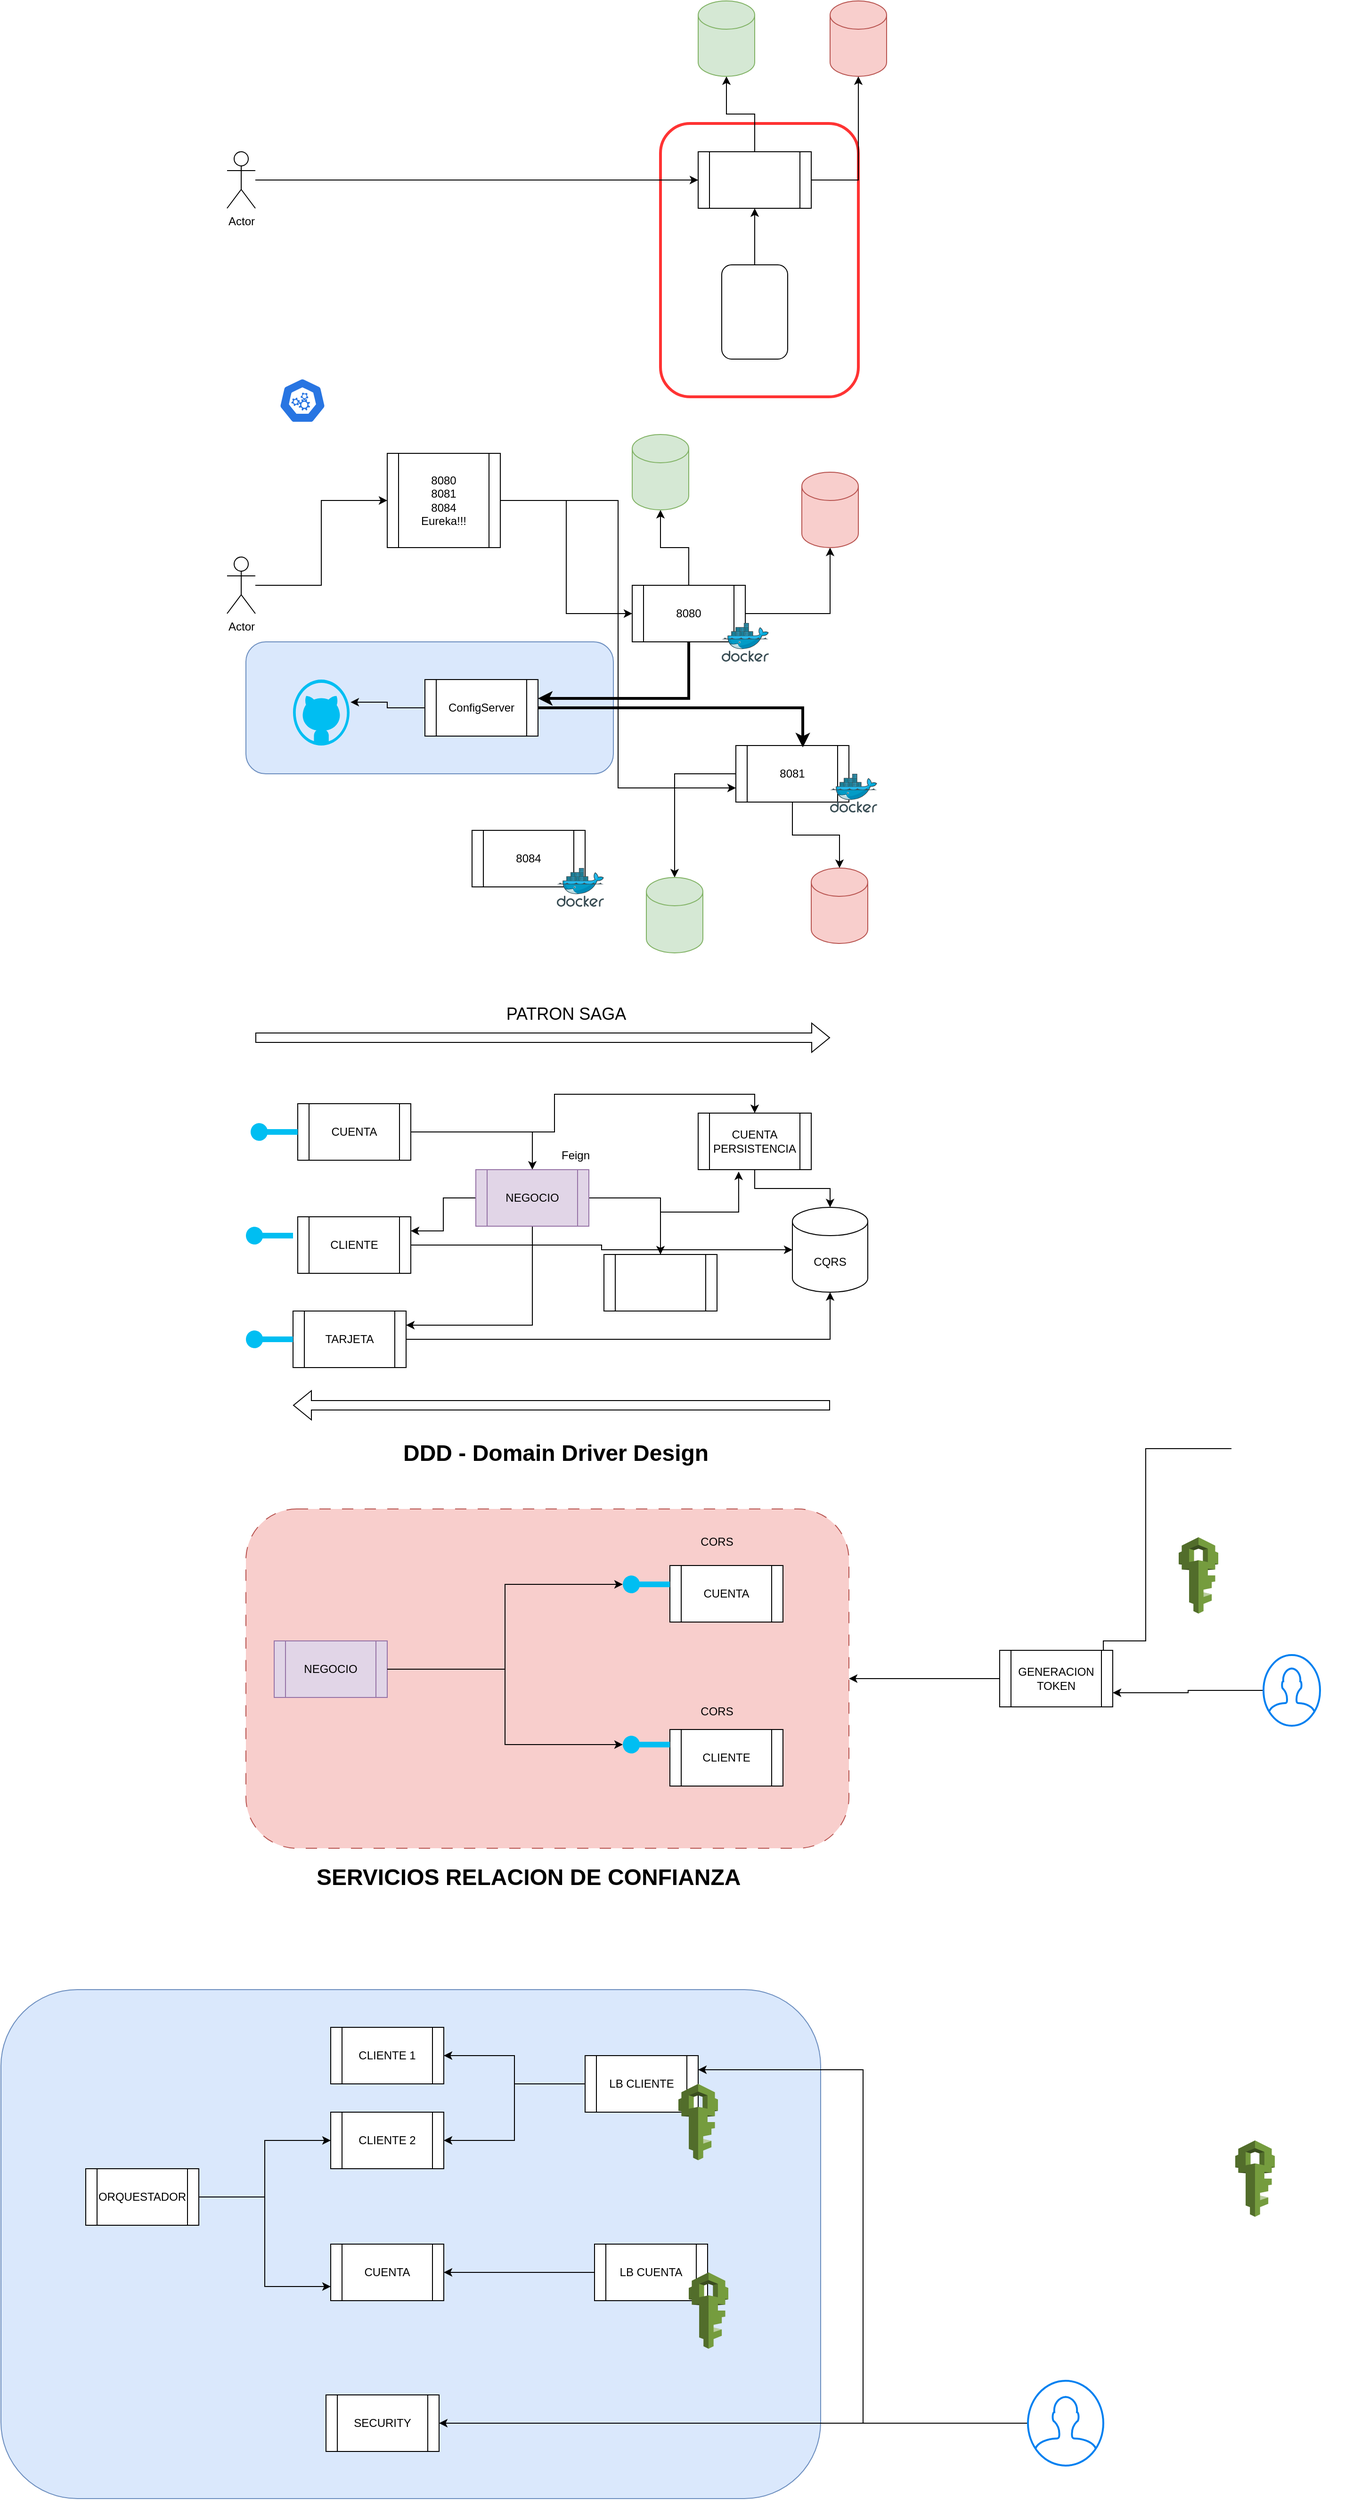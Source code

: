 <mxfile version="24.6.5" type="device">
  <diagram name="Página-1" id="dPgl8uF72EXa9FX6pScQ">
    <mxGraphModel dx="2138" dy="1019" grid="1" gridSize="10" guides="1" tooltips="1" connect="1" arrows="1" fold="1" page="1" pageScale="1" pageWidth="827" pageHeight="1169" math="0" shadow="0">
      <root>
        <mxCell id="0" />
        <mxCell id="1" parent="0" />
        <mxCell id="zLT0Esx3YDBOJbZAiZf_-37" value="" style="rounded=1;whiteSpace=wrap;html=1;fillColor=#dae8fc;strokeColor=#6c8ebf;" vertex="1" parent="1">
          <mxGeometry x="-150" y="2140" width="870" height="540" as="geometry" />
        </mxCell>
        <mxCell id="zLT0Esx3YDBOJbZAiZf_-16" value="" style="rounded=1;whiteSpace=wrap;html=1;dashed=1;dashPattern=12 12;fillColor=#f8cecc;strokeColor=#b85450;" vertex="1" parent="1">
          <mxGeometry x="110" y="1630" width="640" height="360" as="geometry" />
        </mxCell>
        <mxCell id="-7iJR6QD0WcT6EOPfolF-30" value="" style="rounded=1;whiteSpace=wrap;html=1;fillColor=#dae8fc;strokeColor=#6c8ebf;" parent="1" vertex="1">
          <mxGeometry x="110" y="710" width="390" height="140" as="geometry" />
        </mxCell>
        <mxCell id="-7iJR6QD0WcT6EOPfolF-10" value="" style="rounded=1;whiteSpace=wrap;html=1;strokeWidth=3;strokeColor=#FF3333;" parent="1" vertex="1">
          <mxGeometry x="550" y="160" width="210" height="290" as="geometry" />
        </mxCell>
        <mxCell id="-7iJR6QD0WcT6EOPfolF-3" style="edgeStyle=orthogonalEdgeStyle;rounded=0;orthogonalLoop=1;jettySize=auto;html=1;" parent="1" source="-7iJR6QD0WcT6EOPfolF-1" target="-7iJR6QD0WcT6EOPfolF-2" edge="1">
          <mxGeometry relative="1" as="geometry" />
        </mxCell>
        <mxCell id="-7iJR6QD0WcT6EOPfolF-1" value="Actor" style="shape=umlActor;verticalLabelPosition=bottom;verticalAlign=top;html=1;outlineConnect=0;" parent="1" vertex="1">
          <mxGeometry x="90" y="190" width="30" height="60" as="geometry" />
        </mxCell>
        <mxCell id="-7iJR6QD0WcT6EOPfolF-7" style="edgeStyle=orthogonalEdgeStyle;rounded=0;orthogonalLoop=1;jettySize=auto;html=1;" parent="1" source="-7iJR6QD0WcT6EOPfolF-2" target="-7iJR6QD0WcT6EOPfolF-6" edge="1">
          <mxGeometry relative="1" as="geometry" />
        </mxCell>
        <mxCell id="-7iJR6QD0WcT6EOPfolF-9" style="edgeStyle=orthogonalEdgeStyle;rounded=0;orthogonalLoop=1;jettySize=auto;html=1;" parent="1" source="-7iJR6QD0WcT6EOPfolF-2" target="-7iJR6QD0WcT6EOPfolF-8" edge="1">
          <mxGeometry relative="1" as="geometry" />
        </mxCell>
        <mxCell id="-7iJR6QD0WcT6EOPfolF-2" value="" style="shape=process;whiteSpace=wrap;html=1;backgroundOutline=1;" parent="1" vertex="1">
          <mxGeometry x="590" y="190" width="120" height="60" as="geometry" />
        </mxCell>
        <mxCell id="-7iJR6QD0WcT6EOPfolF-5" style="edgeStyle=orthogonalEdgeStyle;rounded=0;orthogonalLoop=1;jettySize=auto;html=1;" parent="1" source="-7iJR6QD0WcT6EOPfolF-4" target="-7iJR6QD0WcT6EOPfolF-2" edge="1">
          <mxGeometry relative="1" as="geometry" />
        </mxCell>
        <mxCell id="-7iJR6QD0WcT6EOPfolF-4" value="" style="rounded=1;whiteSpace=wrap;html=1;" parent="1" vertex="1">
          <mxGeometry x="615" y="310" width="70" height="100" as="geometry" />
        </mxCell>
        <mxCell id="-7iJR6QD0WcT6EOPfolF-6" value="" style="shape=cylinder3;whiteSpace=wrap;html=1;boundedLbl=1;backgroundOutline=1;size=15;fillColor=#f8cecc;strokeColor=#b85450;" parent="1" vertex="1">
          <mxGeometry x="730" y="30" width="60" height="80" as="geometry" />
        </mxCell>
        <mxCell id="-7iJR6QD0WcT6EOPfolF-8" value="" style="shape=cylinder3;whiteSpace=wrap;html=1;boundedLbl=1;backgroundOutline=1;size=15;fillColor=#d5e8d4;strokeColor=#82b366;" parent="1" vertex="1">
          <mxGeometry x="590" y="30" width="60" height="80" as="geometry" />
        </mxCell>
        <mxCell id="-7iJR6QD0WcT6EOPfolF-40" style="edgeStyle=orthogonalEdgeStyle;rounded=0;orthogonalLoop=1;jettySize=auto;html=1;entryX=0;entryY=0.5;entryDx=0;entryDy=0;" parent="1" source="-7iJR6QD0WcT6EOPfolF-13" target="-7iJR6QD0WcT6EOPfolF-39" edge="1">
          <mxGeometry relative="1" as="geometry" />
        </mxCell>
        <mxCell id="-7iJR6QD0WcT6EOPfolF-13" value="Actor" style="shape=umlActor;verticalLabelPosition=bottom;verticalAlign=top;html=1;outlineConnect=0;" parent="1" vertex="1">
          <mxGeometry x="90" y="620" width="30" height="60" as="geometry" />
        </mxCell>
        <mxCell id="-7iJR6QD0WcT6EOPfolF-14" style="edgeStyle=orthogonalEdgeStyle;rounded=0;orthogonalLoop=1;jettySize=auto;html=1;" parent="1" source="-7iJR6QD0WcT6EOPfolF-16" target="-7iJR6QD0WcT6EOPfolF-19" edge="1">
          <mxGeometry relative="1" as="geometry" />
        </mxCell>
        <mxCell id="-7iJR6QD0WcT6EOPfolF-15" style="edgeStyle=orthogonalEdgeStyle;rounded=0;orthogonalLoop=1;jettySize=auto;html=1;" parent="1" source="-7iJR6QD0WcT6EOPfolF-16" target="-7iJR6QD0WcT6EOPfolF-20" edge="1">
          <mxGeometry relative="1" as="geometry" />
        </mxCell>
        <mxCell id="-7iJR6QD0WcT6EOPfolF-27" style="edgeStyle=orthogonalEdgeStyle;rounded=0;orthogonalLoop=1;jettySize=auto;html=1;strokeWidth=3;" parent="1" source="-7iJR6QD0WcT6EOPfolF-16" target="-7iJR6QD0WcT6EOPfolF-21" edge="1">
          <mxGeometry relative="1" as="geometry">
            <Array as="points">
              <mxPoint x="580" y="770" />
            </Array>
          </mxGeometry>
        </mxCell>
        <mxCell id="-7iJR6QD0WcT6EOPfolF-16" value="8080" style="shape=process;whiteSpace=wrap;html=1;backgroundOutline=1;" parent="1" vertex="1">
          <mxGeometry x="520" y="650" width="120" height="60" as="geometry" />
        </mxCell>
        <mxCell id="-7iJR6QD0WcT6EOPfolF-19" value="" style="shape=cylinder3;whiteSpace=wrap;html=1;boundedLbl=1;backgroundOutline=1;size=15;fillColor=#f8cecc;strokeColor=#b85450;" parent="1" vertex="1">
          <mxGeometry x="700" y="530" width="60" height="80" as="geometry" />
        </mxCell>
        <mxCell id="-7iJR6QD0WcT6EOPfolF-20" value="" style="shape=cylinder3;whiteSpace=wrap;html=1;boundedLbl=1;backgroundOutline=1;size=15;fillColor=#d5e8d4;strokeColor=#82b366;" parent="1" vertex="1">
          <mxGeometry x="520" y="490" width="60" height="80" as="geometry" />
        </mxCell>
        <mxCell id="-7iJR6QD0WcT6EOPfolF-21" value="ConfigServer" style="shape=process;whiteSpace=wrap;html=1;backgroundOutline=1;" parent="1" vertex="1">
          <mxGeometry x="300" y="750" width="120" height="60" as="geometry" />
        </mxCell>
        <mxCell id="-7iJR6QD0WcT6EOPfolF-28" value="" style="verticalLabelPosition=bottom;html=1;verticalAlign=top;align=center;strokeColor=none;fillColor=#00BEF2;shape=mxgraph.azure.github_code;pointerEvents=1;" parent="1" vertex="1">
          <mxGeometry x="160" y="750" width="60" height="70" as="geometry" />
        </mxCell>
        <mxCell id="-7iJR6QD0WcT6EOPfolF-29" style="edgeStyle=orthogonalEdgeStyle;rounded=0;orthogonalLoop=1;jettySize=auto;html=1;entryX=1.017;entryY=0.343;entryDx=0;entryDy=0;entryPerimeter=0;" parent="1" source="-7iJR6QD0WcT6EOPfolF-21" target="-7iJR6QD0WcT6EOPfolF-28" edge="1">
          <mxGeometry relative="1" as="geometry">
            <mxPoint x="250" y="810" as="targetPoint" />
          </mxGeometry>
        </mxCell>
        <mxCell id="-7iJR6QD0WcT6EOPfolF-32" style="edgeStyle=orthogonalEdgeStyle;rounded=0;orthogonalLoop=1;jettySize=auto;html=1;" parent="1" source="-7iJR6QD0WcT6EOPfolF-34" target="-7iJR6QD0WcT6EOPfolF-35" edge="1">
          <mxGeometry relative="1" as="geometry" />
        </mxCell>
        <mxCell id="-7iJR6QD0WcT6EOPfolF-33" style="edgeStyle=orthogonalEdgeStyle;rounded=0;orthogonalLoop=1;jettySize=auto;html=1;" parent="1" source="-7iJR6QD0WcT6EOPfolF-34" target="-7iJR6QD0WcT6EOPfolF-36" edge="1">
          <mxGeometry relative="1" as="geometry" />
        </mxCell>
        <mxCell id="-7iJR6QD0WcT6EOPfolF-34" value="8081" style="shape=process;whiteSpace=wrap;html=1;backgroundOutline=1;" parent="1" vertex="1">
          <mxGeometry x="630" y="820" width="120" height="60" as="geometry" />
        </mxCell>
        <mxCell id="-7iJR6QD0WcT6EOPfolF-35" value="" style="shape=cylinder3;whiteSpace=wrap;html=1;boundedLbl=1;backgroundOutline=1;size=15;fillColor=#f8cecc;strokeColor=#b85450;" parent="1" vertex="1">
          <mxGeometry x="710" y="950" width="60" height="80" as="geometry" />
        </mxCell>
        <mxCell id="-7iJR6QD0WcT6EOPfolF-36" value="" style="shape=cylinder3;whiteSpace=wrap;html=1;boundedLbl=1;backgroundOutline=1;size=15;fillColor=#d5e8d4;strokeColor=#82b366;" parent="1" vertex="1">
          <mxGeometry x="535" y="960" width="60" height="80" as="geometry" />
        </mxCell>
        <mxCell id="-7iJR6QD0WcT6EOPfolF-37" style="edgeStyle=orthogonalEdgeStyle;rounded=0;orthogonalLoop=1;jettySize=auto;html=1;entryX=0.592;entryY=0.033;entryDx=0;entryDy=0;entryPerimeter=0;strokeWidth=3;" parent="1" source="-7iJR6QD0WcT6EOPfolF-21" target="-7iJR6QD0WcT6EOPfolF-34" edge="1">
          <mxGeometry relative="1" as="geometry" />
        </mxCell>
        <mxCell id="-7iJR6QD0WcT6EOPfolF-38" value="8084" style="shape=process;whiteSpace=wrap;html=1;backgroundOutline=1;" parent="1" vertex="1">
          <mxGeometry x="350" y="910" width="120" height="60" as="geometry" />
        </mxCell>
        <mxCell id="-7iJR6QD0WcT6EOPfolF-41" style="edgeStyle=orthogonalEdgeStyle;rounded=0;orthogonalLoop=1;jettySize=auto;html=1;entryX=0;entryY=0.5;entryDx=0;entryDy=0;" parent="1" source="-7iJR6QD0WcT6EOPfolF-39" target="-7iJR6QD0WcT6EOPfolF-16" edge="1">
          <mxGeometry relative="1" as="geometry" />
        </mxCell>
        <mxCell id="-7iJR6QD0WcT6EOPfolF-42" style="edgeStyle=orthogonalEdgeStyle;rounded=0;orthogonalLoop=1;jettySize=auto;html=1;entryX=0;entryY=0.75;entryDx=0;entryDy=0;" parent="1" source="-7iJR6QD0WcT6EOPfolF-39" target="-7iJR6QD0WcT6EOPfolF-34" edge="1">
          <mxGeometry relative="1" as="geometry" />
        </mxCell>
        <mxCell id="-7iJR6QD0WcT6EOPfolF-39" value="8080&lt;div&gt;8081&lt;/div&gt;&lt;div&gt;8084&lt;/div&gt;&lt;div&gt;Eureka!!!&lt;/div&gt;" style="shape=process;whiteSpace=wrap;html=1;backgroundOutline=1;" parent="1" vertex="1">
          <mxGeometry x="260" y="510" width="120" height="100" as="geometry" />
        </mxCell>
        <mxCell id="-7iJR6QD0WcT6EOPfolF-43" value="" style="aspect=fixed;sketch=0;html=1;dashed=0;whitespace=wrap;verticalLabelPosition=bottom;verticalAlign=top;fillColor=#2875E2;strokeColor=#ffffff;points=[[0.005,0.63,0],[0.1,0.2,0],[0.9,0.2,0],[0.5,0,0],[0.995,0.63,0],[0.72,0.99,0],[0.5,1,0],[0.28,0.99,0]];shape=mxgraph.kubernetes.icon2;prIcon=api" parent="1" vertex="1">
          <mxGeometry x="145" y="430" width="50" height="48" as="geometry" />
        </mxCell>
        <mxCell id="-7iJR6QD0WcT6EOPfolF-44" value="" style="image;sketch=0;aspect=fixed;html=1;points=[];align=center;fontSize=12;image=img/lib/mscae/Docker.svg;" parent="1" vertex="1">
          <mxGeometry x="615" y="690" width="50" height="41" as="geometry" />
        </mxCell>
        <mxCell id="-7iJR6QD0WcT6EOPfolF-45" value="" style="image;sketch=0;aspect=fixed;html=1;points=[];align=center;fontSize=12;image=img/lib/mscae/Docker.svg;" parent="1" vertex="1">
          <mxGeometry x="730" y="850" width="50" height="41" as="geometry" />
        </mxCell>
        <mxCell id="-7iJR6QD0WcT6EOPfolF-46" value="" style="image;sketch=0;aspect=fixed;html=1;points=[];align=center;fontSize=12;image=img/lib/mscae/Docker.svg;" parent="1" vertex="1">
          <mxGeometry x="440" y="950" width="50" height="41" as="geometry" />
        </mxCell>
        <mxCell id="-7iJR6QD0WcT6EOPfolF-61" style="edgeStyle=orthogonalEdgeStyle;rounded=0;orthogonalLoop=1;jettySize=auto;html=1;exitX=1;exitY=0.5;exitDx=0;exitDy=0;" parent="1" source="-7iJR6QD0WcT6EOPfolF-47" target="-7iJR6QD0WcT6EOPfolF-60" edge="1">
          <mxGeometry relative="1" as="geometry" />
        </mxCell>
        <mxCell id="-7iJR6QD0WcT6EOPfolF-47" value="CUENTA" style="shape=process;whiteSpace=wrap;html=1;backgroundOutline=1;" parent="1" vertex="1">
          <mxGeometry x="165" y="1200" width="120" height="60" as="geometry" />
        </mxCell>
        <mxCell id="-7iJR6QD0WcT6EOPfolF-54" style="edgeStyle=orthogonalEdgeStyle;rounded=0;orthogonalLoop=1;jettySize=auto;html=1;" parent="1" source="-7iJR6QD0WcT6EOPfolF-48" target="-7iJR6QD0WcT6EOPfolF-52" edge="1">
          <mxGeometry relative="1" as="geometry" />
        </mxCell>
        <mxCell id="-7iJR6QD0WcT6EOPfolF-48" value="CLIENTE" style="shape=process;whiteSpace=wrap;html=1;backgroundOutline=1;" parent="1" vertex="1">
          <mxGeometry x="165" y="1320" width="120" height="60" as="geometry" />
        </mxCell>
        <mxCell id="-7iJR6QD0WcT6EOPfolF-55" style="edgeStyle=orthogonalEdgeStyle;rounded=0;orthogonalLoop=1;jettySize=auto;html=1;exitX=1;exitY=0.5;exitDx=0;exitDy=0;" parent="1" source="-7iJR6QD0WcT6EOPfolF-49" target="-7iJR6QD0WcT6EOPfolF-52" edge="1">
          <mxGeometry relative="1" as="geometry" />
        </mxCell>
        <mxCell id="-7iJR6QD0WcT6EOPfolF-49" value="TARJETA" style="shape=process;whiteSpace=wrap;html=1;backgroundOutline=1;" parent="1" vertex="1">
          <mxGeometry x="160" y="1420" width="120" height="60" as="geometry" />
        </mxCell>
        <mxCell id="-7iJR6QD0WcT6EOPfolF-52" value="CQRS" style="shape=cylinder3;whiteSpace=wrap;html=1;boundedLbl=1;backgroundOutline=1;size=15;" parent="1" vertex="1">
          <mxGeometry x="690" y="1310" width="80" height="90" as="geometry" />
        </mxCell>
        <mxCell id="-7iJR6QD0WcT6EOPfolF-53" style="edgeStyle=orthogonalEdgeStyle;rounded=0;orthogonalLoop=1;jettySize=auto;html=1;entryX=0.5;entryY=0;entryDx=0;entryDy=0;entryPerimeter=0;" parent="1" source="-7iJR6QD0WcT6EOPfolF-63" target="-7iJR6QD0WcT6EOPfolF-52" edge="1">
          <mxGeometry relative="1" as="geometry" />
        </mxCell>
        <mxCell id="-7iJR6QD0WcT6EOPfolF-56" value="" style="verticalLabelPosition=bottom;html=1;verticalAlign=top;align=center;strokeColor=none;fillColor=#00BEF2;shape=mxgraph.azure.service_endpoint;" parent="1" vertex="1">
          <mxGeometry x="115" y="1220" width="50" height="20" as="geometry" />
        </mxCell>
        <mxCell id="-7iJR6QD0WcT6EOPfolF-58" value="" style="verticalLabelPosition=bottom;html=1;verticalAlign=top;align=center;strokeColor=none;fillColor=#00BEF2;shape=mxgraph.azure.service_endpoint;" parent="1" vertex="1">
          <mxGeometry x="110" y="1330" width="50" height="20" as="geometry" />
        </mxCell>
        <mxCell id="-7iJR6QD0WcT6EOPfolF-59" value="" style="verticalLabelPosition=bottom;html=1;verticalAlign=top;align=center;strokeColor=none;fillColor=#00BEF2;shape=mxgraph.azure.service_endpoint;" parent="1" vertex="1">
          <mxGeometry x="110" y="1440" width="50" height="20" as="geometry" />
        </mxCell>
        <mxCell id="-7iJR6QD0WcT6EOPfolF-62" style="edgeStyle=orthogonalEdgeStyle;rounded=0;orthogonalLoop=1;jettySize=auto;html=1;entryX=1;entryY=0.25;entryDx=0;entryDy=0;" parent="1" source="-7iJR6QD0WcT6EOPfolF-60" target="-7iJR6QD0WcT6EOPfolF-48" edge="1">
          <mxGeometry relative="1" as="geometry" />
        </mxCell>
        <mxCell id="-7iJR6QD0WcT6EOPfolF-66" style="edgeStyle=orthogonalEdgeStyle;rounded=0;orthogonalLoop=1;jettySize=auto;html=1;exitX=0.5;exitY=1;exitDx=0;exitDy=0;entryX=1;entryY=0.25;entryDx=0;entryDy=0;" parent="1" source="-7iJR6QD0WcT6EOPfolF-60" target="-7iJR6QD0WcT6EOPfolF-49" edge="1">
          <mxGeometry relative="1" as="geometry" />
        </mxCell>
        <mxCell id="-7iJR6QD0WcT6EOPfolF-68" style="edgeStyle=orthogonalEdgeStyle;rounded=0;orthogonalLoop=1;jettySize=auto;html=1;" parent="1" source="-7iJR6QD0WcT6EOPfolF-60" target="-7iJR6QD0WcT6EOPfolF-67" edge="1">
          <mxGeometry relative="1" as="geometry" />
        </mxCell>
        <mxCell id="-7iJR6QD0WcT6EOPfolF-60" value="NEGOCIO" style="shape=process;whiteSpace=wrap;html=1;backgroundOutline=1;fillColor=#e1d5e7;strokeColor=#9673a6;" parent="1" vertex="1">
          <mxGeometry x="354" y="1270" width="120" height="60" as="geometry" />
        </mxCell>
        <mxCell id="-7iJR6QD0WcT6EOPfolF-64" value="" style="edgeStyle=orthogonalEdgeStyle;rounded=0;orthogonalLoop=1;jettySize=auto;html=1;entryX=0.5;entryY=0;entryDx=0;entryDy=0;entryPerimeter=0;" parent="1" source="-7iJR6QD0WcT6EOPfolF-47" target="-7iJR6QD0WcT6EOPfolF-63" edge="1">
          <mxGeometry relative="1" as="geometry">
            <mxPoint x="285" y="1250" as="sourcePoint" />
            <mxPoint x="720" y="1310" as="targetPoint" />
          </mxGeometry>
        </mxCell>
        <mxCell id="-7iJR6QD0WcT6EOPfolF-63" value="CUENTA PERSISTENCIA" style="shape=process;whiteSpace=wrap;html=1;backgroundOutline=1;" parent="1" vertex="1">
          <mxGeometry x="590" y="1210" width="120" height="60" as="geometry" />
        </mxCell>
        <mxCell id="-7iJR6QD0WcT6EOPfolF-65" value="" style="shape=flexArrow;endArrow=classic;html=1;rounded=0;" parent="1" edge="1">
          <mxGeometry width="50" height="50" relative="1" as="geometry">
            <mxPoint x="120" y="1130" as="sourcePoint" />
            <mxPoint x="730" y="1130" as="targetPoint" />
          </mxGeometry>
        </mxCell>
        <mxCell id="-7iJR6QD0WcT6EOPfolF-67" value="" style="shape=process;whiteSpace=wrap;html=1;backgroundOutline=1;" parent="1" vertex="1">
          <mxGeometry x="490" y="1360" width="120" height="60" as="geometry" />
        </mxCell>
        <mxCell id="-7iJR6QD0WcT6EOPfolF-69" style="edgeStyle=orthogonalEdgeStyle;rounded=0;orthogonalLoop=1;jettySize=auto;html=1;entryX=0.358;entryY=1.033;entryDx=0;entryDy=0;entryPerimeter=0;" parent="1" source="-7iJR6QD0WcT6EOPfolF-67" target="-7iJR6QD0WcT6EOPfolF-63" edge="1">
          <mxGeometry relative="1" as="geometry" />
        </mxCell>
        <mxCell id="-7iJR6QD0WcT6EOPfolF-70" value="" style="shape=flexArrow;endArrow=classic;html=1;rounded=0;" parent="1" edge="1">
          <mxGeometry width="50" height="50" relative="1" as="geometry">
            <mxPoint x="730" y="1520" as="sourcePoint" />
            <mxPoint x="160" y="1520" as="targetPoint" />
          </mxGeometry>
        </mxCell>
        <mxCell id="-7iJR6QD0WcT6EOPfolF-71" value="&lt;font style=&quot;font-size: 18px;&quot;&gt;PATRON SAGA&lt;/font&gt;" style="text;html=1;align=center;verticalAlign=middle;whiteSpace=wrap;rounded=0;" parent="1" vertex="1">
          <mxGeometry x="320" y="1090" width="260" height="30" as="geometry" />
        </mxCell>
        <mxCell id="zLT0Esx3YDBOJbZAiZf_-1" value="&lt;h1 style=&quot;margin-top: 0px;&quot;&gt;DDD - Domain Driver Design&lt;/h1&gt;" style="text;html=1;whiteSpace=wrap;overflow=hidden;rounded=0;" vertex="1" parent="1">
          <mxGeometry x="275" y="1550" width="380" height="120" as="geometry" />
        </mxCell>
        <mxCell id="zLT0Esx3YDBOJbZAiZf_-2" value="Feign" style="text;html=1;align=center;verticalAlign=middle;whiteSpace=wrap;rounded=0;" vertex="1" parent="1">
          <mxGeometry x="430" y="1240" width="60" height="30" as="geometry" />
        </mxCell>
        <mxCell id="zLT0Esx3YDBOJbZAiZf_-3" value="NEGOCIO" style="shape=process;whiteSpace=wrap;html=1;backgroundOutline=1;fillColor=#e1d5e7;strokeColor=#9673a6;" vertex="1" parent="1">
          <mxGeometry x="140" y="1770" width="120" height="60" as="geometry" />
        </mxCell>
        <mxCell id="zLT0Esx3YDBOJbZAiZf_-4" value="CUENTA" style="shape=process;whiteSpace=wrap;html=1;backgroundOutline=1;" vertex="1" parent="1">
          <mxGeometry x="560" y="1690" width="120" height="60" as="geometry" />
        </mxCell>
        <mxCell id="zLT0Esx3YDBOJbZAiZf_-5" value="CLIENTE" style="shape=process;whiteSpace=wrap;html=1;backgroundOutline=1;" vertex="1" parent="1">
          <mxGeometry x="560" y="1864" width="120" height="60" as="geometry" />
        </mxCell>
        <mxCell id="zLT0Esx3YDBOJbZAiZf_-6" value="" style="verticalLabelPosition=bottom;html=1;verticalAlign=top;align=center;strokeColor=none;fillColor=#00BEF2;shape=mxgraph.azure.service_endpoint;" vertex="1" parent="1">
          <mxGeometry x="510" y="1700" width="50" height="20" as="geometry" />
        </mxCell>
        <mxCell id="zLT0Esx3YDBOJbZAiZf_-8" value="" style="verticalLabelPosition=bottom;html=1;verticalAlign=top;align=center;strokeColor=none;fillColor=#00BEF2;shape=mxgraph.azure.service_endpoint;" vertex="1" parent="1">
          <mxGeometry x="510" y="1870" width="50" height="20" as="geometry" />
        </mxCell>
        <mxCell id="zLT0Esx3YDBOJbZAiZf_-9" style="edgeStyle=orthogonalEdgeStyle;rounded=0;orthogonalLoop=1;jettySize=auto;html=1;entryX=0;entryY=0.5;entryDx=0;entryDy=0;entryPerimeter=0;" edge="1" parent="1" source="zLT0Esx3YDBOJbZAiZf_-3" target="zLT0Esx3YDBOJbZAiZf_-6">
          <mxGeometry relative="1" as="geometry" />
        </mxCell>
        <mxCell id="zLT0Esx3YDBOJbZAiZf_-10" style="edgeStyle=orthogonalEdgeStyle;rounded=0;orthogonalLoop=1;jettySize=auto;html=1;entryX=0;entryY=0.5;entryDx=0;entryDy=0;entryPerimeter=0;" edge="1" parent="1" source="zLT0Esx3YDBOJbZAiZf_-3" target="zLT0Esx3YDBOJbZAiZf_-8">
          <mxGeometry relative="1" as="geometry" />
        </mxCell>
        <mxCell id="zLT0Esx3YDBOJbZAiZf_-17" value="&lt;h1 style=&quot;margin-top: 0px;&quot;&gt;SERVICIOS RELACION DE CONFIANZA&lt;/h1&gt;" style="text;html=1;whiteSpace=wrap;overflow=hidden;rounded=0;" vertex="1" parent="1">
          <mxGeometry x="183" y="2000" width="502" height="60" as="geometry" />
        </mxCell>
        <mxCell id="zLT0Esx3YDBOJbZAiZf_-18" value="CORS" style="text;html=1;align=center;verticalAlign=middle;whiteSpace=wrap;rounded=0;" vertex="1" parent="1">
          <mxGeometry x="580" y="1650" width="60" height="30" as="geometry" />
        </mxCell>
        <mxCell id="zLT0Esx3YDBOJbZAiZf_-19" value="CORS" style="text;html=1;align=center;verticalAlign=middle;whiteSpace=wrap;rounded=0;" vertex="1" parent="1">
          <mxGeometry x="580" y="1830" width="60" height="30" as="geometry" />
        </mxCell>
        <mxCell id="zLT0Esx3YDBOJbZAiZf_-23" style="edgeStyle=orthogonalEdgeStyle;rounded=0;orthogonalLoop=1;jettySize=auto;html=1;entryX=1;entryY=0.5;entryDx=0;entryDy=0;" edge="1" parent="1" source="zLT0Esx3YDBOJbZAiZf_-20" target="zLT0Esx3YDBOJbZAiZf_-22">
          <mxGeometry relative="1" as="geometry">
            <Array as="points">
              <mxPoint x="1065" y="1566" />
              <mxPoint x="1065" y="1770" />
              <mxPoint x="1020" y="1770" />
            </Array>
          </mxGeometry>
        </mxCell>
        <mxCell id="zLT0Esx3YDBOJbZAiZf_-20" value="" style="shape=image;html=1;verticalAlign=top;verticalLabelPosition=bottom;labelBackgroundColor=#ffffff;imageAspect=0;aspect=fixed;image=https://cdn2.iconfinder.com/data/icons/woothemes/PNG/intruder.png" vertex="1" parent="1">
          <mxGeometry x="1156" y="1502" width="128" height="128" as="geometry" />
        </mxCell>
        <mxCell id="zLT0Esx3YDBOJbZAiZf_-27" style="edgeStyle=orthogonalEdgeStyle;rounded=0;orthogonalLoop=1;jettySize=auto;html=1;" edge="1" parent="1" source="zLT0Esx3YDBOJbZAiZf_-22" target="zLT0Esx3YDBOJbZAiZf_-16">
          <mxGeometry relative="1" as="geometry" />
        </mxCell>
        <mxCell id="zLT0Esx3YDBOJbZAiZf_-22" value="GENERACION TOKEN" style="shape=process;whiteSpace=wrap;html=1;backgroundOutline=1;" vertex="1" parent="1">
          <mxGeometry x="910" y="1780" width="120" height="60" as="geometry" />
        </mxCell>
        <mxCell id="zLT0Esx3YDBOJbZAiZf_-25" style="edgeStyle=orthogonalEdgeStyle;rounded=0;orthogonalLoop=1;jettySize=auto;html=1;entryX=1;entryY=0.75;entryDx=0;entryDy=0;" edge="1" parent="1" source="zLT0Esx3YDBOJbZAiZf_-24" target="zLT0Esx3YDBOJbZAiZf_-22">
          <mxGeometry relative="1" as="geometry" />
        </mxCell>
        <mxCell id="zLT0Esx3YDBOJbZAiZf_-24" value="" style="html=1;verticalLabelPosition=bottom;align=center;labelBackgroundColor=#ffffff;verticalAlign=top;strokeWidth=2;strokeColor=#0080F0;shadow=0;dashed=0;shape=mxgraph.ios7.icons.user;" vertex="1" parent="1">
          <mxGeometry x="1190" y="1785" width="60" height="75" as="geometry" />
        </mxCell>
        <mxCell id="zLT0Esx3YDBOJbZAiZf_-26" value="" style="outlineConnect=0;dashed=0;verticalLabelPosition=bottom;verticalAlign=top;align=center;html=1;shape=mxgraph.aws3.iam;fillColor=#759C3E;gradientColor=none;" vertex="1" parent="1">
          <mxGeometry x="1100" y="1660" width="42" height="81" as="geometry" />
        </mxCell>
        <mxCell id="zLT0Esx3YDBOJbZAiZf_-28" value="CLIENTE 1" style="shape=process;whiteSpace=wrap;html=1;backgroundOutline=1;" vertex="1" parent="1">
          <mxGeometry x="200" y="2180" width="120" height="60" as="geometry" />
        </mxCell>
        <mxCell id="zLT0Esx3YDBOJbZAiZf_-29" value="CLIENTE 2" style="shape=process;whiteSpace=wrap;html=1;backgroundOutline=1;" vertex="1" parent="1">
          <mxGeometry x="200" y="2270" width="120" height="60" as="geometry" />
        </mxCell>
        <mxCell id="zLT0Esx3YDBOJbZAiZf_-34" style="edgeStyle=orthogonalEdgeStyle;rounded=0;orthogonalLoop=1;jettySize=auto;html=1;exitX=0;exitY=0.5;exitDx=0;exitDy=0;" edge="1" parent="1" source="zLT0Esx3YDBOJbZAiZf_-30" target="zLT0Esx3YDBOJbZAiZf_-28">
          <mxGeometry relative="1" as="geometry" />
        </mxCell>
        <mxCell id="zLT0Esx3YDBOJbZAiZf_-35" style="edgeStyle=orthogonalEdgeStyle;rounded=0;orthogonalLoop=1;jettySize=auto;html=1;" edge="1" parent="1" source="zLT0Esx3YDBOJbZAiZf_-30" target="zLT0Esx3YDBOJbZAiZf_-29">
          <mxGeometry relative="1" as="geometry" />
        </mxCell>
        <mxCell id="zLT0Esx3YDBOJbZAiZf_-30" value="LB CLIENTE" style="shape=process;whiteSpace=wrap;html=1;backgroundOutline=1;" vertex="1" parent="1">
          <mxGeometry x="470" y="2210" width="120" height="60" as="geometry" />
        </mxCell>
        <mxCell id="zLT0Esx3YDBOJbZAiZf_-31" value="CUENTA" style="shape=process;whiteSpace=wrap;html=1;backgroundOutline=1;" vertex="1" parent="1">
          <mxGeometry x="200" y="2410" width="120" height="60" as="geometry" />
        </mxCell>
        <mxCell id="zLT0Esx3YDBOJbZAiZf_-33" style="edgeStyle=orthogonalEdgeStyle;rounded=0;orthogonalLoop=1;jettySize=auto;html=1;" edge="1" parent="1" source="zLT0Esx3YDBOJbZAiZf_-32" target="zLT0Esx3YDBOJbZAiZf_-31">
          <mxGeometry relative="1" as="geometry" />
        </mxCell>
        <mxCell id="zLT0Esx3YDBOJbZAiZf_-32" value="LB CUENTA" style="shape=process;whiteSpace=wrap;html=1;backgroundOutline=1;" vertex="1" parent="1">
          <mxGeometry x="480" y="2410" width="120" height="60" as="geometry" />
        </mxCell>
        <mxCell id="zLT0Esx3YDBOJbZAiZf_-36" value="SECURITY" style="shape=process;whiteSpace=wrap;html=1;backgroundOutline=1;" vertex="1" parent="1">
          <mxGeometry x="195" y="2570" width="120" height="60" as="geometry" />
        </mxCell>
        <mxCell id="zLT0Esx3YDBOJbZAiZf_-38" value="" style="outlineConnect=0;dashed=0;verticalLabelPosition=bottom;verticalAlign=top;align=center;html=1;shape=mxgraph.aws3.iam;fillColor=#759C3E;gradientColor=none;" vertex="1" parent="1">
          <mxGeometry x="569" y="2240" width="42" height="81" as="geometry" />
        </mxCell>
        <mxCell id="zLT0Esx3YDBOJbZAiZf_-39" value="" style="outlineConnect=0;dashed=0;verticalLabelPosition=bottom;verticalAlign=top;align=center;html=1;shape=mxgraph.aws3.iam;fillColor=#759C3E;gradientColor=none;" vertex="1" parent="1">
          <mxGeometry x="580" y="2440" width="42" height="81" as="geometry" />
        </mxCell>
        <mxCell id="zLT0Esx3YDBOJbZAiZf_-41" style="edgeStyle=orthogonalEdgeStyle;rounded=0;orthogonalLoop=1;jettySize=auto;html=1;entryX=1;entryY=0.5;entryDx=0;entryDy=0;" edge="1" parent="1" source="zLT0Esx3YDBOJbZAiZf_-40" target="zLT0Esx3YDBOJbZAiZf_-36">
          <mxGeometry relative="1" as="geometry" />
        </mxCell>
        <mxCell id="zLT0Esx3YDBOJbZAiZf_-43" style="edgeStyle=orthogonalEdgeStyle;rounded=0;orthogonalLoop=1;jettySize=auto;html=1;entryX=1;entryY=0.25;entryDx=0;entryDy=0;" edge="1" parent="1" source="zLT0Esx3YDBOJbZAiZf_-40" target="zLT0Esx3YDBOJbZAiZf_-30">
          <mxGeometry relative="1" as="geometry" />
        </mxCell>
        <mxCell id="zLT0Esx3YDBOJbZAiZf_-40" value="" style="html=1;verticalLabelPosition=bottom;align=center;labelBackgroundColor=#ffffff;verticalAlign=top;strokeWidth=2;strokeColor=#0080F0;shadow=0;dashed=0;shape=mxgraph.ios7.icons.user;" vertex="1" parent="1">
          <mxGeometry x="940" y="2555" width="80" height="90" as="geometry" />
        </mxCell>
        <mxCell id="zLT0Esx3YDBOJbZAiZf_-42" value="" style="outlineConnect=0;dashed=0;verticalLabelPosition=bottom;verticalAlign=top;align=center;html=1;shape=mxgraph.aws3.iam;fillColor=#759C3E;gradientColor=none;" vertex="1" parent="1">
          <mxGeometry x="1160" y="2300" width="42" height="81" as="geometry" />
        </mxCell>
        <mxCell id="zLT0Esx3YDBOJbZAiZf_-45" style="edgeStyle=orthogonalEdgeStyle;rounded=0;orthogonalLoop=1;jettySize=auto;html=1;" edge="1" parent="1" source="zLT0Esx3YDBOJbZAiZf_-44" target="zLT0Esx3YDBOJbZAiZf_-29">
          <mxGeometry relative="1" as="geometry" />
        </mxCell>
        <mxCell id="zLT0Esx3YDBOJbZAiZf_-46" style="edgeStyle=orthogonalEdgeStyle;rounded=0;orthogonalLoop=1;jettySize=auto;html=1;entryX=0;entryY=0.75;entryDx=0;entryDy=0;" edge="1" parent="1" source="zLT0Esx3YDBOJbZAiZf_-44" target="zLT0Esx3YDBOJbZAiZf_-31">
          <mxGeometry relative="1" as="geometry" />
        </mxCell>
        <mxCell id="zLT0Esx3YDBOJbZAiZf_-44" value="ORQUESTADOR" style="shape=process;whiteSpace=wrap;html=1;backgroundOutline=1;" vertex="1" parent="1">
          <mxGeometry x="-60" y="2330" width="120" height="60" as="geometry" />
        </mxCell>
      </root>
    </mxGraphModel>
  </diagram>
</mxfile>

